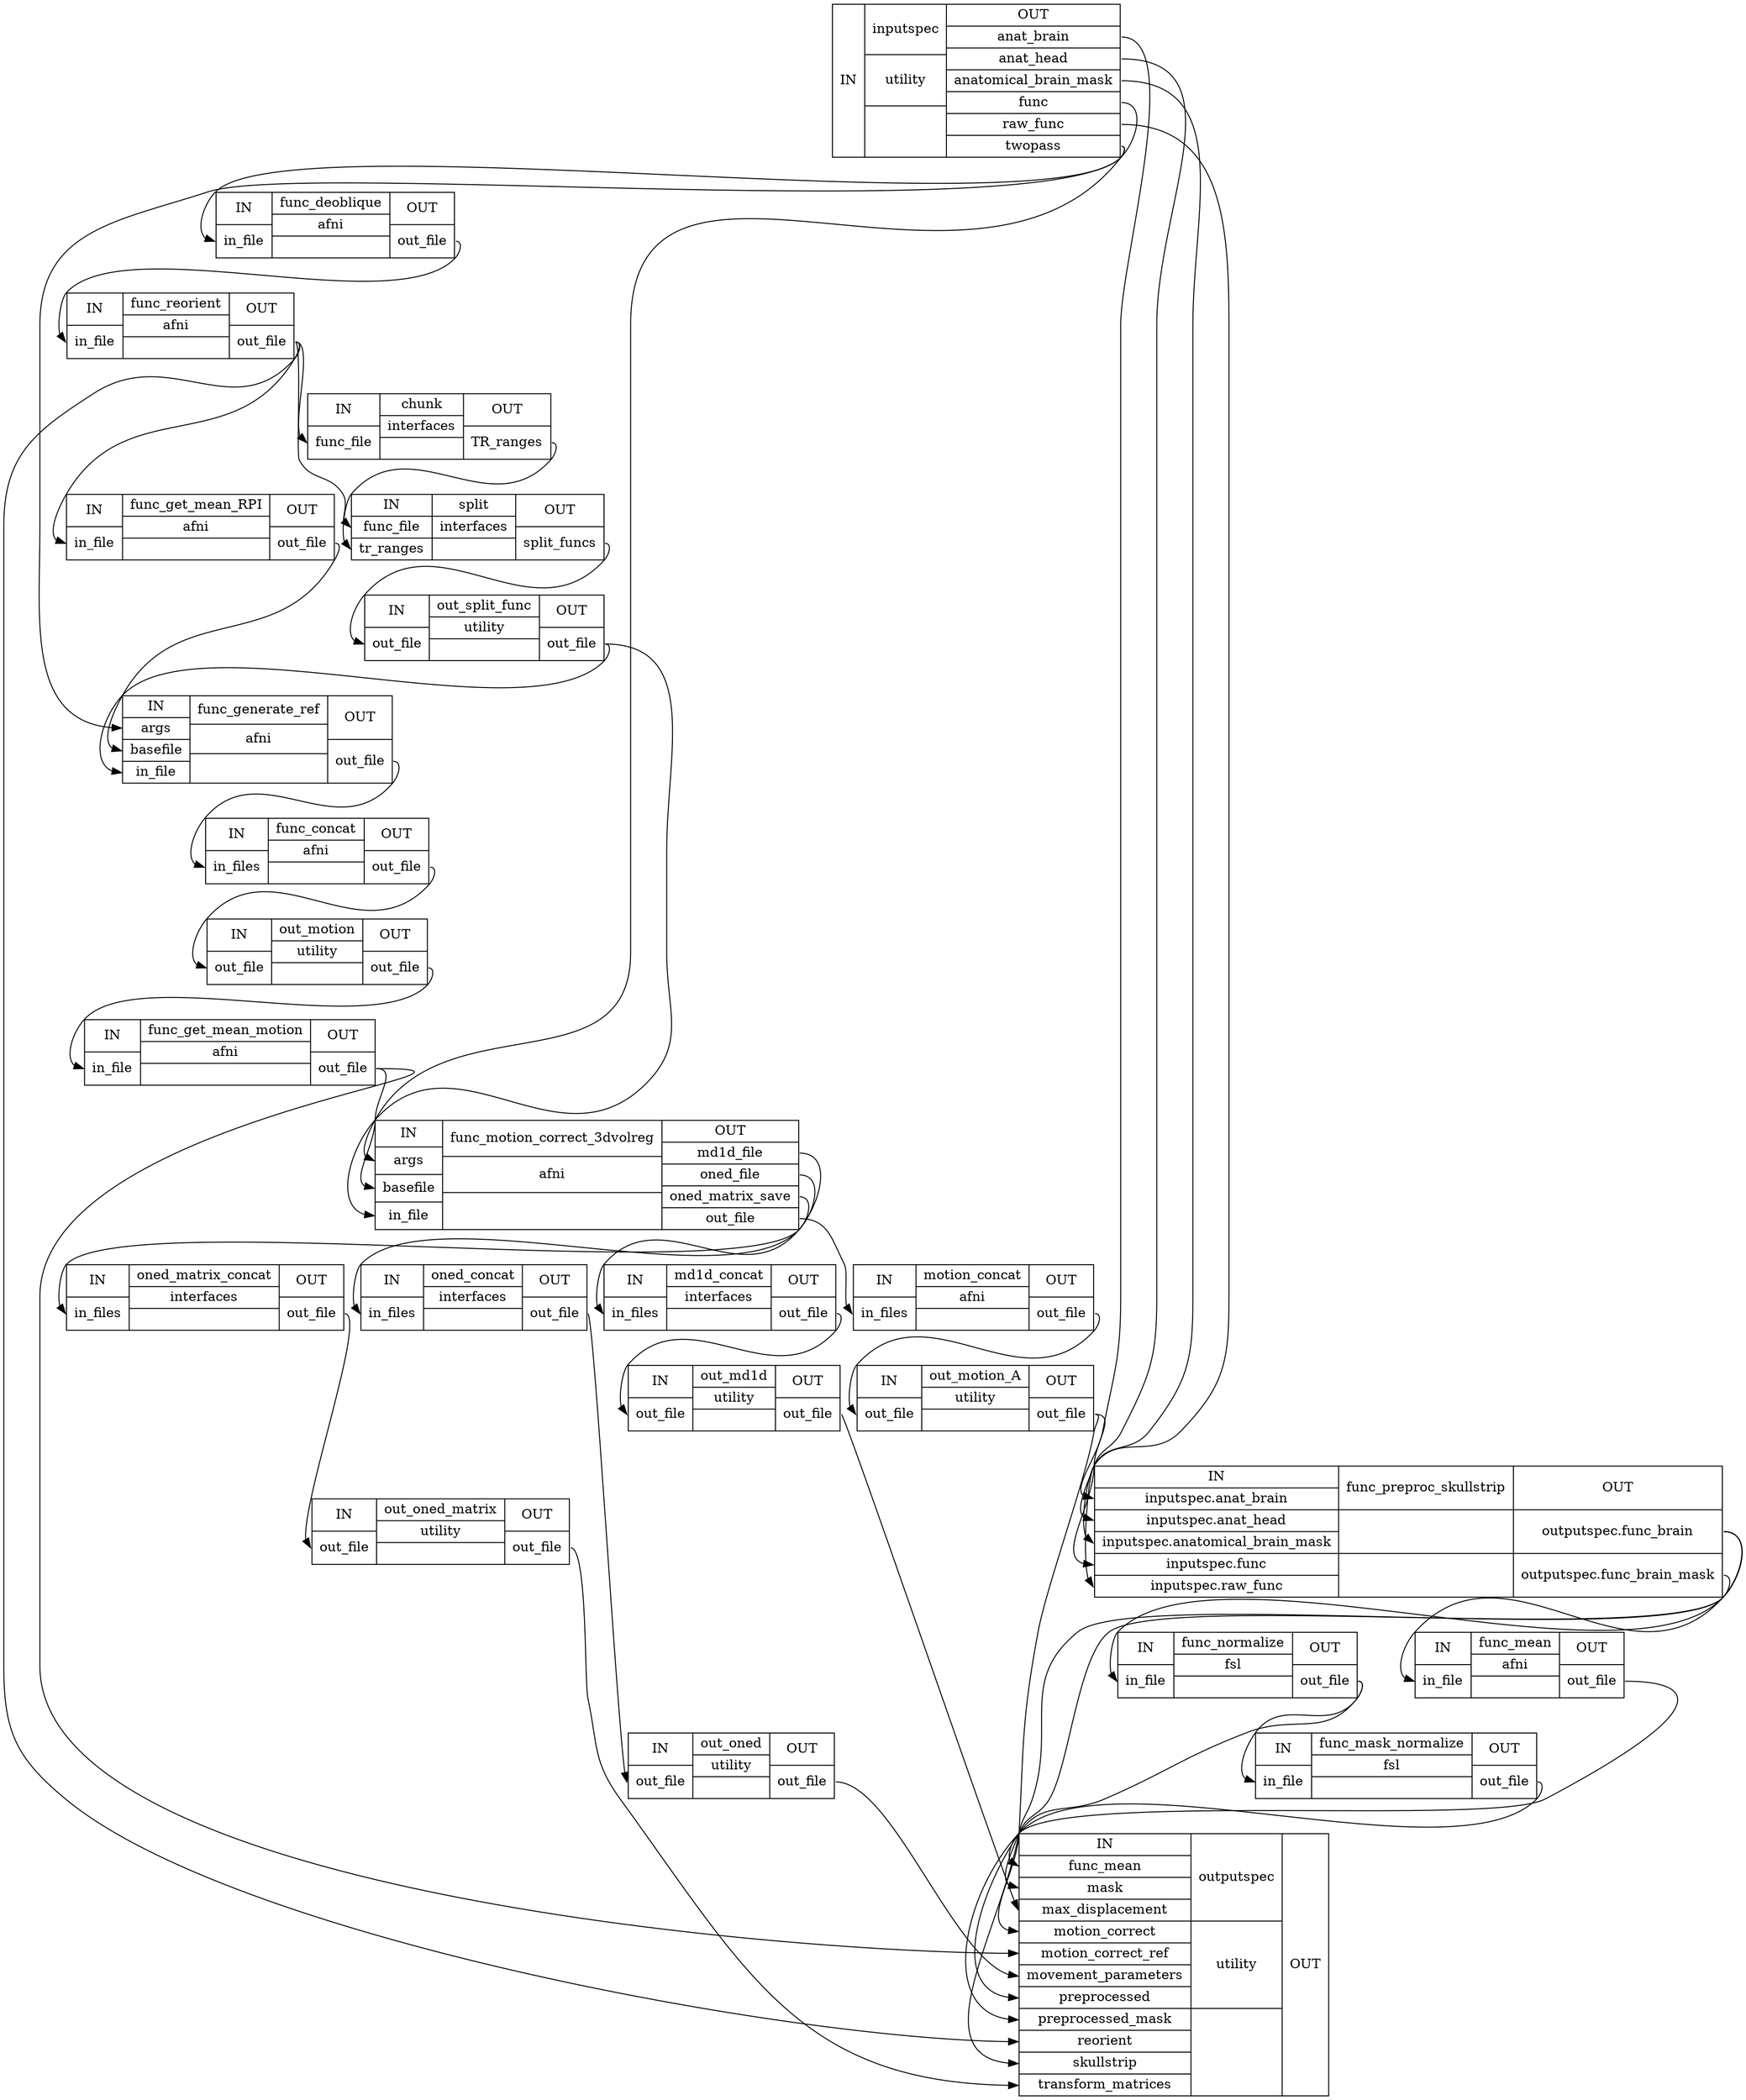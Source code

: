 digraph structs {
node [shape=record];
func_preprocinputspec [label="{IN}|{ inputspec | utility |  }|{OUT|<outanatbrain> anat_brain|<outanathead> anat_head|<outanatomicalbrainmask> anatomical_brain_mask|<outfunc> func|<outrawfunc> raw_func|<outtwopass> twopass}"];
func_preprocfunc_deoblique [label="{IN|<ininfile> in_file}|{ func_deoblique | afni |  }|{OUT|<outoutfile> out_file}"];
func_preprocfunc_reorient [label="{IN|<ininfile> in_file}|{ func_reorient | afni |  }|{OUT|<outoutfile> out_file}"];
func_preprocfunc_get_mean_RPI [label="{IN|<ininfile> in_file}|{ func_get_mean_RPI | afni |  }|{OUT|<outoutfile> out_file}"];
func_preprocchunk [label="{IN|<infuncfile> func_file}|{ chunk | interfaces |  }|{OUT|<outTRranges> TR_ranges}"];
func_preprocsplit [label="{IN|<infuncfile> func_file|<intrranges> tr_ranges}|{ split | interfaces |  }|{OUT|<outsplitfuncs> split_funcs}"];
func_preprocout_split_func [label="{IN|<inoutfile> out_file}|{ out_split_func | utility |  }|{OUT|<outoutfile> out_file}"];
func_preprocfunc_generate_ref [label="{IN|<inargs> args|<inbasefile> basefile|<ininfile> in_file}|{ func_generate_ref | afni |  }|{OUT|<outoutfile> out_file}"];
func_preprocfunc_concat [label="{IN|<ininfiles> in_files}|{ func_concat | afni |  }|{OUT|<outoutfile> out_file}"];
func_preprocout_motion [label="{IN|<inoutfile> out_file}|{ out_motion | utility |  }|{OUT|<outoutfile> out_file}"];
func_preprocfunc_get_mean_motion [label="{IN|<ininfile> in_file}|{ func_get_mean_motion | afni |  }|{OUT|<outoutfile> out_file}"];
func_preprocfunc_motion_correct_3dvolreg [label="{IN|<inargs> args|<inbasefile> basefile|<ininfile> in_file}|{ func_motion_correct_3dvolreg | afni |  }|{OUT|<outmd1dfile> md1d_file|<outonedfile> oned_file|<outonedmatrixsave> oned_matrix_save|<outoutfile> out_file}"];
func_preproconed_matrix_concat [label="{IN|<ininfiles> in_files}|{ oned_matrix_concat | interfaces |  }|{OUT|<outoutfile> out_file}"];
func_preprocout_oned_matrix [label="{IN|<inoutfile> out_file}|{ out_oned_matrix | utility |  }|{OUT|<outoutfile> out_file}"];
func_preproconed_concat [label="{IN|<ininfiles> in_files}|{ oned_concat | interfaces |  }|{OUT|<outoutfile> out_file}"];
func_preprocout_oned [label="{IN|<inoutfile> out_file}|{ out_oned | utility |  }|{OUT|<outoutfile> out_file}"];
func_preprocmd1d_concat [label="{IN|<ininfiles> in_files}|{ md1d_concat | interfaces |  }|{OUT|<outoutfile> out_file}"];
func_preprocout_md1d [label="{IN|<inoutfile> out_file}|{ out_md1d | utility |  }|{OUT|<outoutfile> out_file}"];
func_preprocmotion_concat [label="{IN|<ininfiles> in_files}|{ motion_concat | afni |  }|{OUT|<outoutfile> out_file}"];
func_preprocout_motion_A [label="{IN|<inoutfile> out_file}|{ out_motion_A | utility |  }|{OUT|<outoutfile> out_file}"];
func_preprocfunc_preproc_skullstrip [label="{IN|<ininputspecanatbrain> inputspec.anat_brain|<ininputspecanathead> inputspec.anat_head|<ininputspecanatomicalbrainmask> inputspec.anatomical_brain_mask|<ininputspecfunc> inputspec.func|<ininputspecrawfunc> inputspec.raw_func}|{ func_preproc_skullstrip |  |  }|{OUT|<outoutputspecfuncbrain> outputspec.func_brain|<outoutputspecfuncbrainmask> outputspec.func_brain_mask}"];
func_preprocfunc_normalize [label="{IN|<ininfile> in_file}|{ func_normalize | fsl |  }|{OUT|<outoutfile> out_file}"];
func_preprocfunc_mask_normalize [label="{IN|<ininfile> in_file}|{ func_mask_normalize | fsl |  }|{OUT|<outoutfile> out_file}"];
func_preprocfunc_mean [label="{IN|<ininfile> in_file}|{ func_mean | afni |  }|{OUT|<outoutfile> out_file}"];
func_preprocoutputspec [label="{IN|<infuncmean> func_mean|<inmask> mask|<inmaxdisplacement> max_displacement|<inmotioncorrect> motion_correct|<inmotioncorrectref> motion_correct_ref|<inmovementparameters> movement_parameters|<inpreprocessed> preprocessed|<inpreprocessedmask> preprocessed_mask|<inreorient> reorient|<inskullstrip> skullstrip|<intransformmatrices> transform_matrices}|{ outputspec | utility |  }|{OUT}"];
func_preprocchunk:outTRranges:e -> func_preprocsplit:intrranges:w;
func_preprocfunc_concat:outoutfile:e -> func_preprocout_motion:inoutfile:w;
func_preprocfunc_deoblique:outoutfile:e -> func_preprocfunc_reorient:ininfile:w;
func_preprocfunc_generate_ref:outoutfile:e -> func_preprocfunc_concat:ininfiles:w;
func_preprocfunc_get_mean_RPI:outoutfile:e -> func_preprocfunc_generate_ref:inbasefile:w;
func_preprocfunc_get_mean_motion:outoutfile:e -> func_preprocfunc_motion_correct_3dvolreg:inbasefile:w;
func_preprocfunc_get_mean_motion:outoutfile:e -> func_preprocoutputspec:inmotioncorrectref:w;
func_preprocfunc_mask_normalize:outoutfile:e -> func_preprocoutputspec:inpreprocessedmask:w;
func_preprocfunc_mean:outoutfile:e -> func_preprocoutputspec:infuncmean:w;
func_preprocfunc_motion_correct_3dvolreg:outmd1dfile:e -> func_preprocmd1d_concat:ininfiles:w;
func_preprocfunc_motion_correct_3dvolreg:outonedfile:e -> func_preproconed_concat:ininfiles:w;
func_preprocfunc_motion_correct_3dvolreg:outonedmatrixsave:e -> func_preproconed_matrix_concat:ininfiles:w;
func_preprocfunc_motion_correct_3dvolreg:outoutfile:e -> func_preprocmotion_concat:ininfiles:w;
func_preprocfunc_normalize:outoutfile:e -> func_preprocfunc_mask_normalize:ininfile:w;
func_preprocfunc_normalize:outoutfile:e -> func_preprocoutputspec:inpreprocessed:w;
func_preprocfunc_preproc_skullstrip:outoutputspecfuncbrain:e -> func_preprocfunc_mean:ininfile:w;
func_preprocfunc_preproc_skullstrip:outoutputspecfuncbrain:e -> func_preprocfunc_normalize:ininfile:w;
func_preprocfunc_preproc_skullstrip:outoutputspecfuncbrain:e -> func_preprocoutputspec:inskullstrip:w;
func_preprocfunc_preproc_skullstrip:outoutputspecfuncbrainmask:e -> func_preprocoutputspec:inmask:w;
func_preprocfunc_reorient:outoutfile:e -> func_preprocchunk:infuncfile:w;
func_preprocfunc_reorient:outoutfile:e -> func_preprocfunc_get_mean_RPI:ininfile:w;
func_preprocfunc_reorient:outoutfile:e -> func_preprocoutputspec:inreorient:w;
func_preprocfunc_reorient:outoutfile:e -> func_preprocsplit:infuncfile:w;
func_preprocinputspec:outanatbrain:e -> func_preprocfunc_preproc_skullstrip:ininputspecanatbrain:w;
func_preprocinputspec:outanathead:e -> func_preprocfunc_preproc_skullstrip:ininputspecanathead:w;
func_preprocinputspec:outanatomicalbrainmask:e -> func_preprocfunc_preproc_skullstrip:ininputspecanatomicalbrainmask:w;
func_preprocinputspec:outfunc:e -> func_preprocfunc_deoblique:ininfile:w;
func_preprocinputspec:outrawfunc:e -> func_preprocfunc_preproc_skullstrip:ininputspecrawfunc:w;
func_preprocinputspec:outtwopass:e -> func_preprocfunc_generate_ref:inargs:w;
func_preprocinputspec:outtwopass:e -> func_preprocfunc_motion_correct_3dvolreg:inargs:w;
func_preprocmd1d_concat:outoutfile:e -> func_preprocout_md1d:inoutfile:w;
func_preprocmotion_concat:outoutfile:e -> func_preprocout_motion_A:inoutfile:w;
func_preproconed_concat:outoutfile:e -> func_preprocout_oned:inoutfile:w;
func_preproconed_matrix_concat:outoutfile:e -> func_preprocout_oned_matrix:inoutfile:w;
func_preprocout_md1d:outoutfile:e -> func_preprocoutputspec:inmaxdisplacement:w;
func_preprocout_motion:outoutfile:e -> func_preprocfunc_get_mean_motion:ininfile:w;
func_preprocout_motion_A:outoutfile:e -> func_preprocfunc_preproc_skullstrip:ininputspecfunc:w;
func_preprocout_motion_A:outoutfile:e -> func_preprocoutputspec:inmotioncorrect:w;
func_preprocout_oned:outoutfile:e -> func_preprocoutputspec:inmovementparameters:w;
func_preprocout_oned_matrix:outoutfile:e -> func_preprocoutputspec:intransformmatrices:w;
func_preprocout_split_func:outoutfile:e -> func_preprocfunc_generate_ref:ininfile:w;
func_preprocout_split_func:outoutfile:e -> func_preprocfunc_motion_correct_3dvolreg:ininfile:w;
func_preprocsplit:outsplitfuncs:e -> func_preprocout_split_func:inoutfile:w;
}